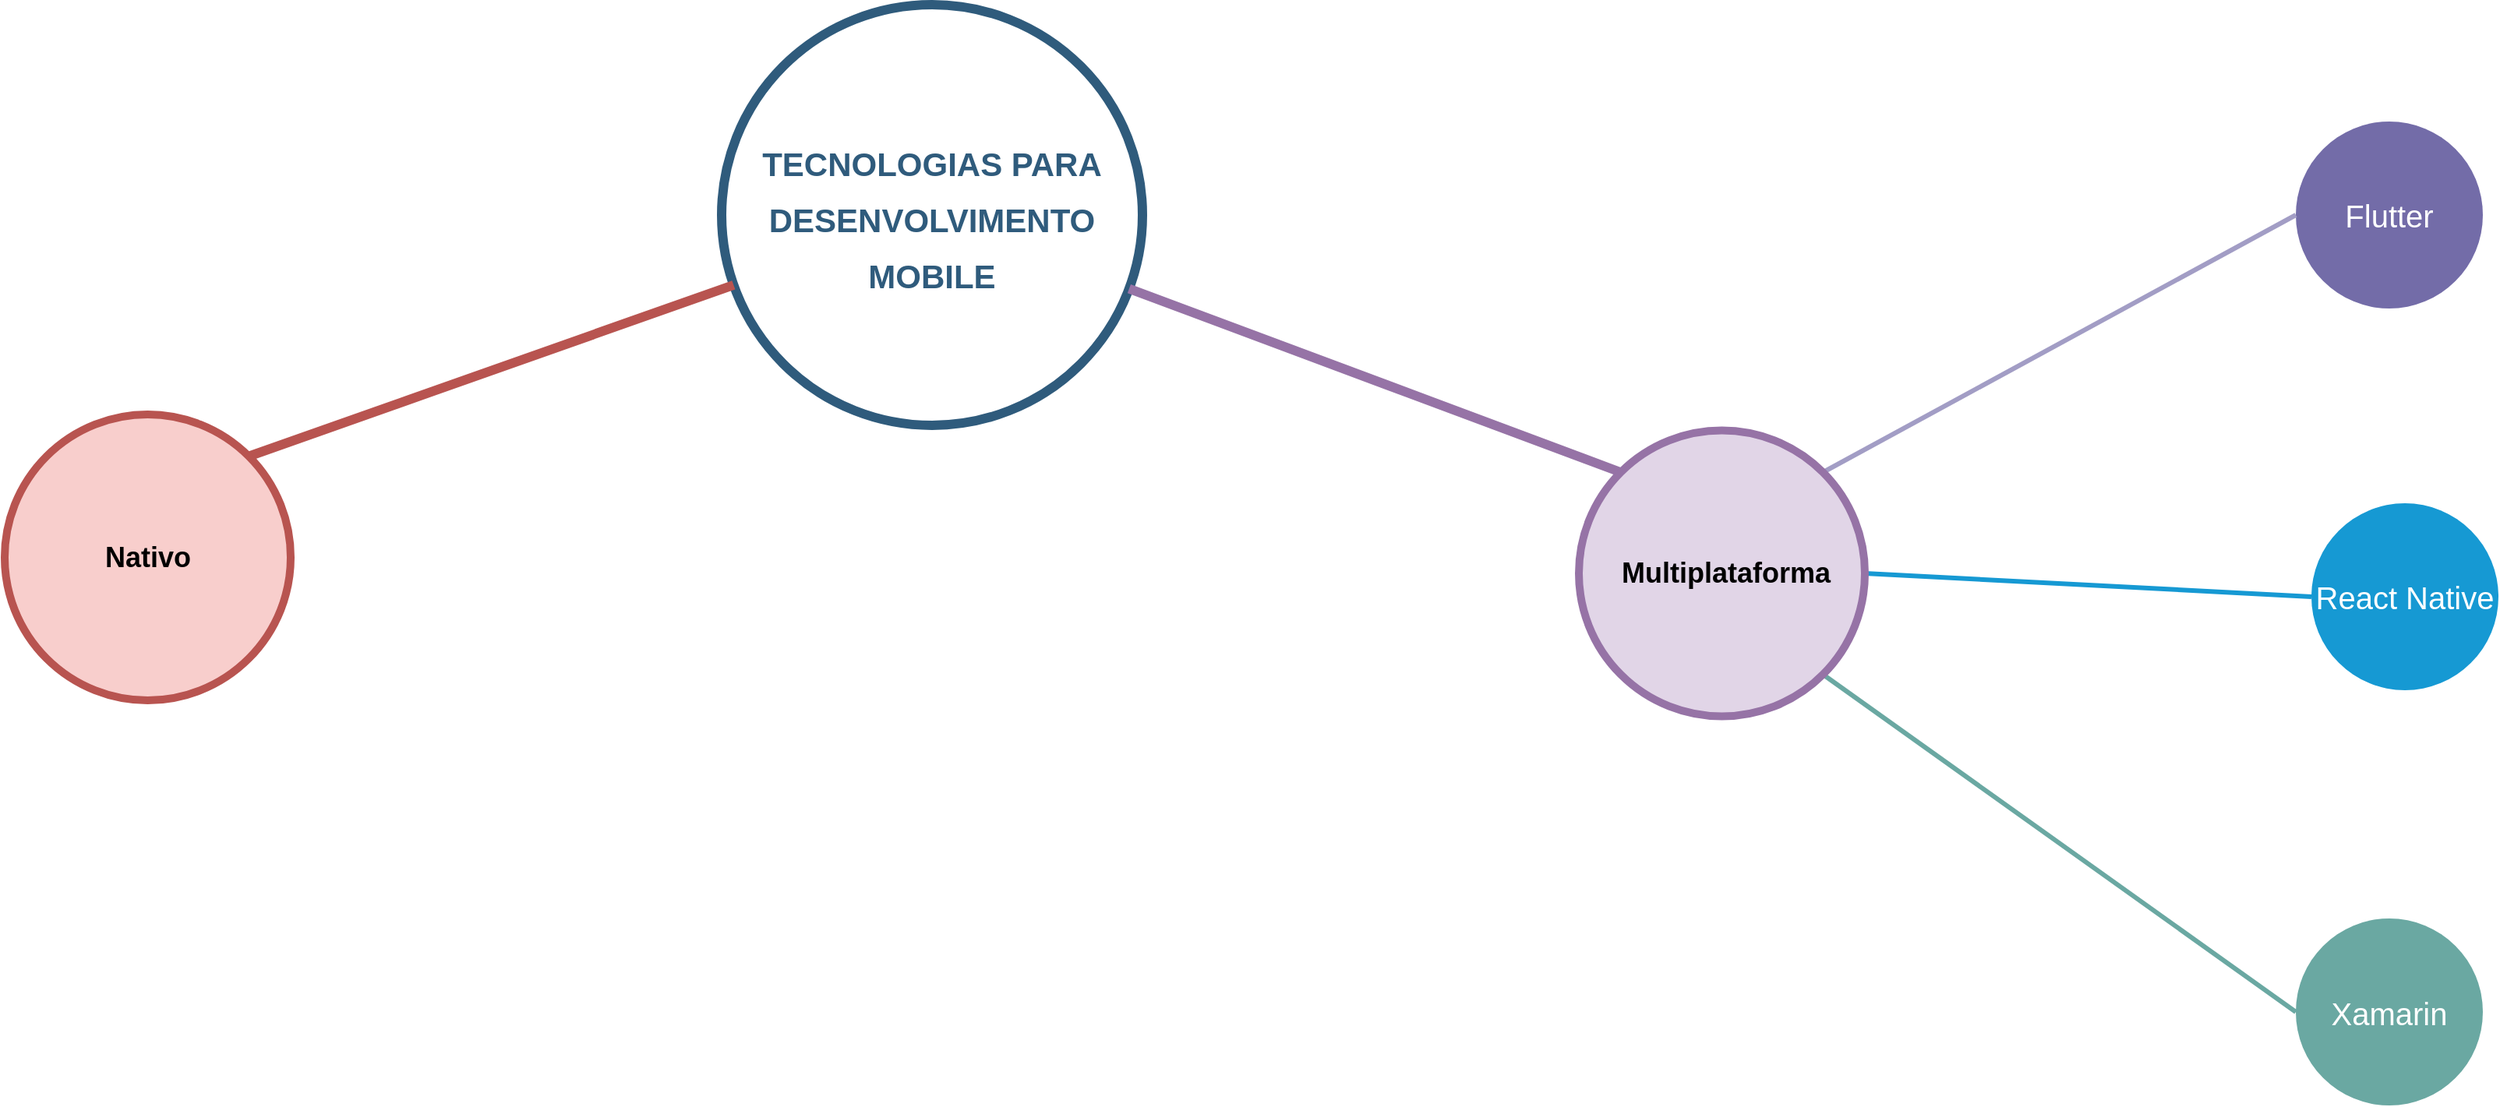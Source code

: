 <mxfile version="14.8.0" type="github">
  <diagram id="YxBTCDt-FOKWSwlS9GOu" name="Page-1">
    <mxGraphModel dx="7371" dy="3566" grid="1" gridSize="10" guides="1" tooltips="1" connect="1" arrows="1" fold="1" page="1" pageScale="1" pageWidth="827" pageHeight="1169" math="0" shadow="0">
      <root>
        <mxCell id="0" />
        <mxCell id="1" parent="0" />
        <mxCell id="PS8agSTEj6X3uNNrZrvN-1" value="&lt;font style=&quot;font-size: 21px&quot;&gt;TECNOLOGIAS PARA DESENVOLVIMENTO MOBILE&lt;/font&gt;" style="ellipse;whiteSpace=wrap;html=1;shadow=0;fontFamily=Helvetica;fontSize=30;fontColor=#2F5B7C;align=center;strokeColor=#2F5B7C;strokeWidth=6;fillColor=#FFFFFF;fontStyle=1;gradientColor=none;" vertex="1" parent="1">
          <mxGeometry x="-2740" y="-320" width="270" height="270" as="geometry" />
        </mxCell>
        <mxCell id="PS8agSTEj6X3uNNrZrvN-2" style="endArrow=none;strokeWidth=6;strokeColor=#b85450;html=1;fillColor=#f8cecc;exitX=1;exitY=0;exitDx=0;exitDy=0;" edge="1" parent="1" source="PS8agSTEj6X3uNNrZrvN-11" target="PS8agSTEj6X3uNNrZrvN-1">
          <mxGeometry relative="1" as="geometry">
            <mxPoint x="-3055.28" y="-19.87" as="sourcePoint" />
            <mxPoint x="-1458.052" y="588.989" as="targetPoint" />
          </mxGeometry>
        </mxCell>
        <mxCell id="PS8agSTEj6X3uNNrZrvN-3" style="endArrow=none;strokeWidth=6;strokeColor=#9673a6;html=1;exitX=0;exitY=0;exitDx=0;exitDy=0;fillColor=#e1d5e7;" edge="1" parent="1" source="PS8agSTEj6X3uNNrZrvN-10" target="PS8agSTEj6X3uNNrZrvN-1">
          <mxGeometry relative="1" as="geometry">
            <mxPoint x="-2175.765" y="-13.11" as="sourcePoint" />
            <mxPoint x="-2663.708" y="398.679" as="targetPoint" />
          </mxGeometry>
        </mxCell>
        <mxCell id="PS8agSTEj6X3uNNrZrvN-4" value="Flutter" style="ellipse;whiteSpace=wrap;html=1;shadow=0;fontFamily=Helvetica;fontSize=20;fontColor=#FFFFFF;align=center;strokeWidth=3;fillColor=#736ca8;strokeColor=none;" vertex="1" parent="1">
          <mxGeometry x="-1730" y="-245" width="120" height="120" as="geometry" />
        </mxCell>
        <mxCell id="PS8agSTEj6X3uNNrZrvN-5" value="" style="edgeStyle=none;endArrow=none;strokeWidth=3;strokeColor=#A29DC5;html=1;entryX=1;entryY=0;entryDx=0;entryDy=0;exitX=0;exitY=0.5;exitDx=0;exitDy=0;" edge="1" parent="1" source="PS8agSTEj6X3uNNrZrvN-4" target="PS8agSTEj6X3uNNrZrvN-10">
          <mxGeometry x="-1079" y="-278.5" width="100" height="100" as="geometry">
            <mxPoint x="412.994" y="1003.437" as="sourcePoint" />
            <mxPoint x="-2014.695" y="-15.06" as="targetPoint" />
          </mxGeometry>
        </mxCell>
        <mxCell id="PS8agSTEj6X3uNNrZrvN-6" value="React Native" style="ellipse;whiteSpace=wrap;html=1;shadow=0;fontFamily=Helvetica;fontSize=20;fontColor=#FFFFFF;align=center;strokeWidth=3;strokeColor=none;fillColor=#1699D3;" vertex="1" parent="1">
          <mxGeometry x="-1720" width="120" height="120" as="geometry" />
        </mxCell>
        <mxCell id="PS8agSTEj6X3uNNrZrvN-7" value="Xamarin" style="ellipse;whiteSpace=wrap;html=1;shadow=0;fontFamily=Helvetica;fontSize=20;fontColor=#FFFFFF;align=center;strokeWidth=3;strokeColor=none;fillColor=#6AA8A2;" vertex="1" parent="1">
          <mxGeometry x="-1730" y="266.5" width="120" height="120" as="geometry" />
        </mxCell>
        <mxCell id="PS8agSTEj6X3uNNrZrvN-8" value="" style="edgeStyle=none;endArrow=none;strokeWidth=3;html=1;entryX=1;entryY=0.5;entryDx=0;entryDy=0;exitX=0;exitY=0.5;exitDx=0;exitDy=0;fillColor=#1ba1e2;strokeColor=#1699D3;" edge="1" parent="1" source="PS8agSTEj6X3uNNrZrvN-6" target="PS8agSTEj6X3uNNrZrvN-10">
          <mxGeometry x="-1069" y="-268.5" width="100" height="100" as="geometry">
            <mxPoint x="-2090" y="909" as="sourcePoint" />
            <mxPoint x="-1995" y="51.5" as="targetPoint" />
          </mxGeometry>
        </mxCell>
        <mxCell id="PS8agSTEj6X3uNNrZrvN-9" value="" style="edgeStyle=none;endArrow=none;strokeWidth=3;html=1;entryX=1;entryY=1;entryDx=0;entryDy=0;exitX=0;exitY=0.5;exitDx=0;exitDy=0;fillColor=#1ba1e2;strokeColor=#6AA8A2;" edge="1" parent="1" source="PS8agSTEj6X3uNNrZrvN-7" target="PS8agSTEj6X3uNNrZrvN-10">
          <mxGeometry x="-1059" y="-258.5" width="100" height="100" as="geometry">
            <mxPoint x="-2322.5" y="909" as="sourcePoint" />
            <mxPoint x="-2012.94" y="116.63" as="targetPoint" />
          </mxGeometry>
        </mxCell>
        <mxCell id="PS8agSTEj6X3uNNrZrvN-10" value="&lt;h2&gt;&amp;nbsp;Multiplataforma&lt;/h2&gt;" style="ellipse;whiteSpace=wrap;html=1;aspect=fixed;strokeWidth=5;fillColor=#e1d5e7;strokeColor=#9673a6;" vertex="1" parent="1">
          <mxGeometry x="-2190" y="-46.75" width="183.5" height="183.5" as="geometry" />
        </mxCell>
        <mxCell id="PS8agSTEj6X3uNNrZrvN-11" value="&lt;h2&gt;Nativo&lt;/h2&gt;" style="ellipse;whiteSpace=wrap;html=1;aspect=fixed;strokeWidth=5;fillColor=#f8cecc;strokeColor=#b85450;" vertex="1" parent="1">
          <mxGeometry x="-3200" y="-57" width="183.5" height="183.5" as="geometry" />
        </mxCell>
      </root>
    </mxGraphModel>
  </diagram>
</mxfile>

